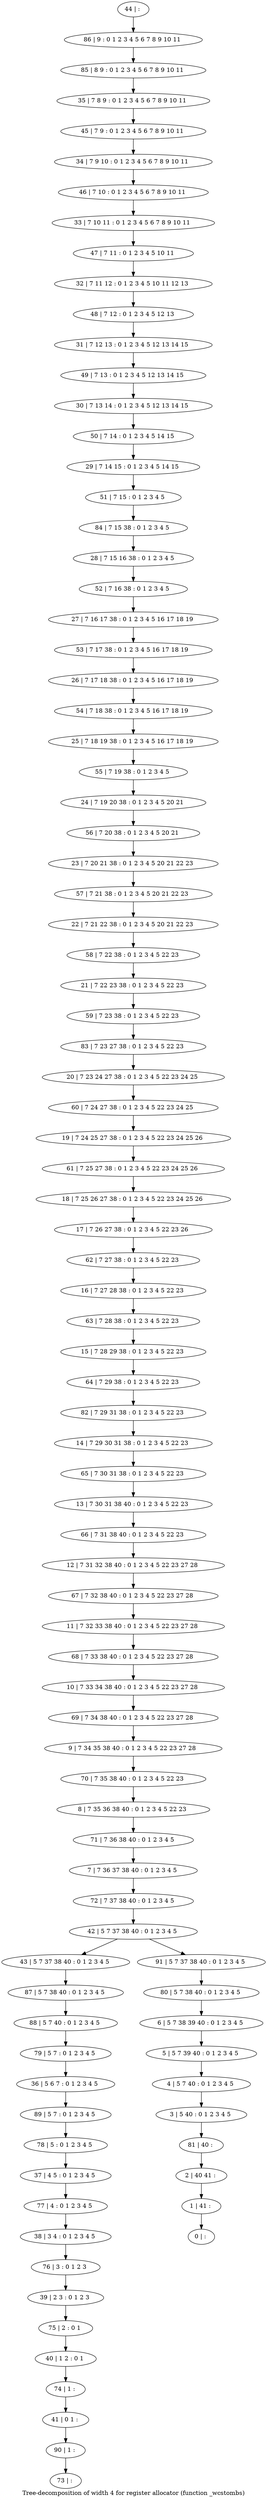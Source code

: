 digraph G {
graph [label="Tree-decomposition of width 4 for register allocator (function _wcstombs)"]
0[label="0 | : "];
1[label="1 | 41 : "];
2[label="2 | 40 41 : "];
3[label="3 | 5 40 : 0 1 2 3 4 5 "];
4[label="4 | 5 7 40 : 0 1 2 3 4 5 "];
5[label="5 | 5 7 39 40 : 0 1 2 3 4 5 "];
6[label="6 | 5 7 38 39 40 : 0 1 2 3 4 5 "];
7[label="7 | 7 36 37 38 40 : 0 1 2 3 4 5 "];
8[label="8 | 7 35 36 38 40 : 0 1 2 3 4 5 22 23 "];
9[label="9 | 7 34 35 38 40 : 0 1 2 3 4 5 22 23 27 28 "];
10[label="10 | 7 33 34 38 40 : 0 1 2 3 4 5 22 23 27 28 "];
11[label="11 | 7 32 33 38 40 : 0 1 2 3 4 5 22 23 27 28 "];
12[label="12 | 7 31 32 38 40 : 0 1 2 3 4 5 22 23 27 28 "];
13[label="13 | 7 30 31 38 40 : 0 1 2 3 4 5 22 23 "];
14[label="14 | 7 29 30 31 38 : 0 1 2 3 4 5 22 23 "];
15[label="15 | 7 28 29 38 : 0 1 2 3 4 5 22 23 "];
16[label="16 | 7 27 28 38 : 0 1 2 3 4 5 22 23 "];
17[label="17 | 7 26 27 38 : 0 1 2 3 4 5 22 23 26 "];
18[label="18 | 7 25 26 27 38 : 0 1 2 3 4 5 22 23 24 25 26 "];
19[label="19 | 7 24 25 27 38 : 0 1 2 3 4 5 22 23 24 25 26 "];
20[label="20 | 7 23 24 27 38 : 0 1 2 3 4 5 22 23 24 25 "];
21[label="21 | 7 22 23 38 : 0 1 2 3 4 5 22 23 "];
22[label="22 | 7 21 22 38 : 0 1 2 3 4 5 20 21 22 23 "];
23[label="23 | 7 20 21 38 : 0 1 2 3 4 5 20 21 22 23 "];
24[label="24 | 7 19 20 38 : 0 1 2 3 4 5 20 21 "];
25[label="25 | 7 18 19 38 : 0 1 2 3 4 5 16 17 18 19 "];
26[label="26 | 7 17 18 38 : 0 1 2 3 4 5 16 17 18 19 "];
27[label="27 | 7 16 17 38 : 0 1 2 3 4 5 16 17 18 19 "];
28[label="28 | 7 15 16 38 : 0 1 2 3 4 5 "];
29[label="29 | 7 14 15 : 0 1 2 3 4 5 14 15 "];
30[label="30 | 7 13 14 : 0 1 2 3 4 5 12 13 14 15 "];
31[label="31 | 7 12 13 : 0 1 2 3 4 5 12 13 14 15 "];
32[label="32 | 7 11 12 : 0 1 2 3 4 5 10 11 12 13 "];
33[label="33 | 7 10 11 : 0 1 2 3 4 5 6 7 8 9 10 11 "];
34[label="34 | 7 9 10 : 0 1 2 3 4 5 6 7 8 9 10 11 "];
35[label="35 | 7 8 9 : 0 1 2 3 4 5 6 7 8 9 10 11 "];
36[label="36 | 5 6 7 : 0 1 2 3 4 5 "];
37[label="37 | 4 5 : 0 1 2 3 4 5 "];
38[label="38 | 3 4 : 0 1 2 3 4 5 "];
39[label="39 | 2 3 : 0 1 2 3 "];
40[label="40 | 1 2 : 0 1 "];
41[label="41 | 0 1 : "];
42[label="42 | 5 7 37 38 40 : 0 1 2 3 4 5 "];
43[label="43 | 5 7 37 38 40 : 0 1 2 3 4 5 "];
44[label="44 | : "];
45[label="45 | 7 9 : 0 1 2 3 4 5 6 7 8 9 10 11 "];
46[label="46 | 7 10 : 0 1 2 3 4 5 6 7 8 9 10 11 "];
47[label="47 | 7 11 : 0 1 2 3 4 5 10 11 "];
48[label="48 | 7 12 : 0 1 2 3 4 5 12 13 "];
49[label="49 | 7 13 : 0 1 2 3 4 5 12 13 14 15 "];
50[label="50 | 7 14 : 0 1 2 3 4 5 14 15 "];
51[label="51 | 7 15 : 0 1 2 3 4 5 "];
52[label="52 | 7 16 38 : 0 1 2 3 4 5 "];
53[label="53 | 7 17 38 : 0 1 2 3 4 5 16 17 18 19 "];
54[label="54 | 7 18 38 : 0 1 2 3 4 5 16 17 18 19 "];
55[label="55 | 7 19 38 : 0 1 2 3 4 5 "];
56[label="56 | 7 20 38 : 0 1 2 3 4 5 20 21 "];
57[label="57 | 7 21 38 : 0 1 2 3 4 5 20 21 22 23 "];
58[label="58 | 7 22 38 : 0 1 2 3 4 5 22 23 "];
59[label="59 | 7 23 38 : 0 1 2 3 4 5 22 23 "];
60[label="60 | 7 24 27 38 : 0 1 2 3 4 5 22 23 24 25 "];
61[label="61 | 7 25 27 38 : 0 1 2 3 4 5 22 23 24 25 26 "];
62[label="62 | 7 27 38 : 0 1 2 3 4 5 22 23 "];
63[label="63 | 7 28 38 : 0 1 2 3 4 5 22 23 "];
64[label="64 | 7 29 38 : 0 1 2 3 4 5 22 23 "];
65[label="65 | 7 30 31 38 : 0 1 2 3 4 5 22 23 "];
66[label="66 | 7 31 38 40 : 0 1 2 3 4 5 22 23 "];
67[label="67 | 7 32 38 40 : 0 1 2 3 4 5 22 23 27 28 "];
68[label="68 | 7 33 38 40 : 0 1 2 3 4 5 22 23 27 28 "];
69[label="69 | 7 34 38 40 : 0 1 2 3 4 5 22 23 27 28 "];
70[label="70 | 7 35 38 40 : 0 1 2 3 4 5 22 23 "];
71[label="71 | 7 36 38 40 : 0 1 2 3 4 5 "];
72[label="72 | 7 37 38 40 : 0 1 2 3 4 5 "];
73[label="73 | : "];
74[label="74 | 1 : "];
75[label="75 | 2 : 0 1 "];
76[label="76 | 3 : 0 1 2 3 "];
77[label="77 | 4 : 0 1 2 3 4 5 "];
78[label="78 | 5 : 0 1 2 3 4 5 "];
79[label="79 | 5 7 : 0 1 2 3 4 5 "];
80[label="80 | 5 7 38 40 : 0 1 2 3 4 5 "];
81[label="81 | 40 : "];
82[label="82 | 7 29 31 38 : 0 1 2 3 4 5 22 23 "];
83[label="83 | 7 23 27 38 : 0 1 2 3 4 5 22 23 "];
84[label="84 | 7 15 38 : 0 1 2 3 4 5 "];
85[label="85 | 8 9 : 0 1 2 3 4 5 6 7 8 9 10 11 "];
86[label="86 | 9 : 0 1 2 3 4 5 6 7 8 9 10 11 "];
87[label="87 | 5 7 38 40 : 0 1 2 3 4 5 "];
88[label="88 | 5 7 40 : 0 1 2 3 4 5 "];
89[label="89 | 5 7 : 0 1 2 3 4 5 "];
90[label="90 | 1 : "];
91[label="91 | 5 7 37 38 40 : 0 1 2 3 4 5 "];
74->41 ;
40->74 ;
75->40 ;
39->75 ;
76->39 ;
38->76 ;
77->38 ;
37->77 ;
78->37 ;
79->36 ;
43->87 ;
88->79 ;
87->88 ;
89->78 ;
36->89 ;
90->73 ;
41->90 ;
44->86 ;
86->85 ;
85->35 ;
35->45 ;
45->34 ;
34->46 ;
46->33 ;
33->47 ;
47->32 ;
32->48 ;
48->31 ;
31->49 ;
49->30 ;
30->50 ;
50->29 ;
29->51 ;
51->84 ;
84->28 ;
28->52 ;
52->27 ;
27->53 ;
53->26 ;
26->54 ;
54->25 ;
25->55 ;
55->24 ;
24->56 ;
56->23 ;
23->57 ;
57->22 ;
22->58 ;
58->21 ;
21->59 ;
59->83 ;
83->20 ;
20->60 ;
60->19 ;
19->61 ;
61->18 ;
18->17 ;
17->62 ;
62->16 ;
16->63 ;
63->15 ;
15->64 ;
64->82 ;
82->14 ;
14->65 ;
65->13 ;
13->66 ;
66->12 ;
12->67 ;
67->11 ;
11->68 ;
68->10 ;
10->69 ;
69->9 ;
9->70 ;
70->8 ;
8->71 ;
71->7 ;
7->72 ;
72->42 ;
80->6 ;
6->5 ;
5->4 ;
4->3 ;
3->81 ;
81->2 ;
2->1 ;
1->0 ;
91->80 ;
42->43 ;
42->91 ;
}
